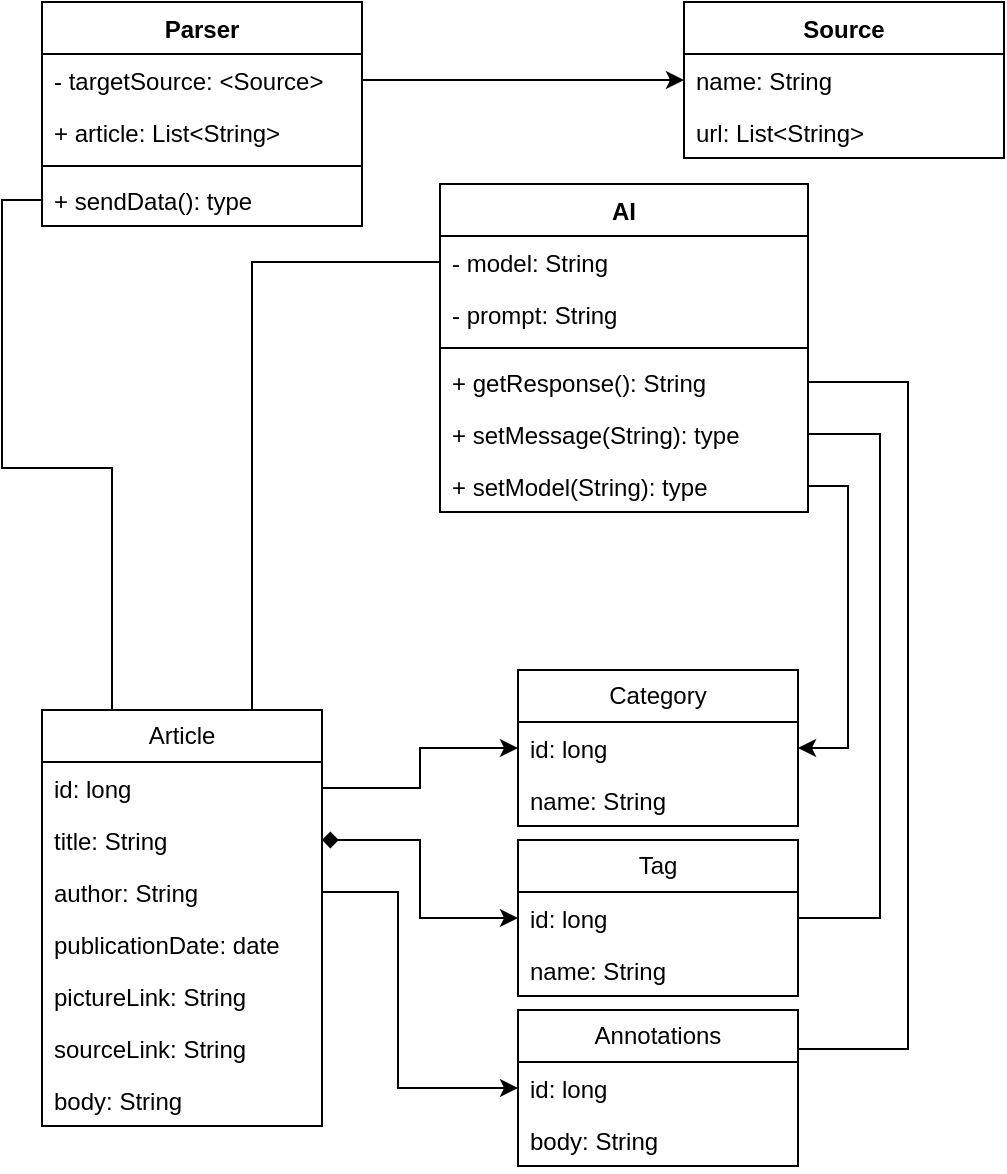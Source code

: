 <mxfile version="22.1.11" type="device">
  <diagram name="Страница — 1" id="bODvpiHZRiCXGRkBtQgi">
    <mxGraphModel dx="644" dy="556" grid="0" gridSize="10" guides="1" tooltips="1" connect="1" arrows="1" fold="1" page="0" pageScale="1" pageWidth="827" pageHeight="1169" math="0" shadow="0">
      <root>
        <mxCell id="0" />
        <mxCell id="1" parent="0" />
        <mxCell id="IppeCaJkNJgogCW80_Lr-1" value="Article" style="swimlane;fontStyle=0;childLayout=stackLayout;horizontal=1;startSize=26;fillColor=none;horizontalStack=0;resizeParent=1;resizeParentMax=0;resizeLast=0;collapsible=1;marginBottom=0;whiteSpace=wrap;html=1;" vertex="1" parent="1">
          <mxGeometry x="567" y="357" width="140" height="208" as="geometry" />
        </mxCell>
        <mxCell id="IppeCaJkNJgogCW80_Lr-2" value="id: long" style="text;strokeColor=none;fillColor=none;align=left;verticalAlign=top;spacingLeft=4;spacingRight=4;overflow=hidden;rotatable=0;points=[[0,0.5],[1,0.5]];portConstraint=eastwest;whiteSpace=wrap;html=1;" vertex="1" parent="IppeCaJkNJgogCW80_Lr-1">
          <mxGeometry y="26" width="140" height="26" as="geometry" />
        </mxCell>
        <mxCell id="IppeCaJkNJgogCW80_Lr-3" value="title: String" style="text;strokeColor=none;fillColor=none;align=left;verticalAlign=top;spacingLeft=4;spacingRight=4;overflow=hidden;rotatable=0;points=[[0,0.5],[1,0.5]];portConstraint=eastwest;whiteSpace=wrap;html=1;" vertex="1" parent="IppeCaJkNJgogCW80_Lr-1">
          <mxGeometry y="52" width="140" height="26" as="geometry" />
        </mxCell>
        <mxCell id="IppeCaJkNJgogCW80_Lr-4" value="author: String" style="text;strokeColor=none;fillColor=none;align=left;verticalAlign=top;spacingLeft=4;spacingRight=4;overflow=hidden;rotatable=0;points=[[0,0.5],[1,0.5]];portConstraint=eastwest;whiteSpace=wrap;html=1;" vertex="1" parent="IppeCaJkNJgogCW80_Lr-1">
          <mxGeometry y="78" width="140" height="26" as="geometry" />
        </mxCell>
        <mxCell id="IppeCaJkNJgogCW80_Lr-6" value="publicationDate: date" style="text;strokeColor=none;fillColor=none;align=left;verticalAlign=top;spacingLeft=4;spacingRight=4;overflow=hidden;rotatable=0;points=[[0,0.5],[1,0.5]];portConstraint=eastwest;whiteSpace=wrap;html=1;" vertex="1" parent="IppeCaJkNJgogCW80_Lr-1">
          <mxGeometry y="104" width="140" height="26" as="geometry" />
        </mxCell>
        <mxCell id="IppeCaJkNJgogCW80_Lr-7" value="pictureLink: String" style="text;strokeColor=none;fillColor=none;align=left;verticalAlign=top;spacingLeft=4;spacingRight=4;overflow=hidden;rotatable=0;points=[[0,0.5],[1,0.5]];portConstraint=eastwest;whiteSpace=wrap;html=1;" vertex="1" parent="IppeCaJkNJgogCW80_Lr-1">
          <mxGeometry y="130" width="140" height="26" as="geometry" />
        </mxCell>
        <mxCell id="IppeCaJkNJgogCW80_Lr-8" value="sourceLink: String" style="text;strokeColor=none;fillColor=none;align=left;verticalAlign=top;spacingLeft=4;spacingRight=4;overflow=hidden;rotatable=0;points=[[0,0.5],[1,0.5]];portConstraint=eastwest;whiteSpace=wrap;html=1;" vertex="1" parent="IppeCaJkNJgogCW80_Lr-1">
          <mxGeometry y="156" width="140" height="26" as="geometry" />
        </mxCell>
        <mxCell id="IppeCaJkNJgogCW80_Lr-5" value="body: String" style="text;strokeColor=none;fillColor=none;align=left;verticalAlign=top;spacingLeft=4;spacingRight=4;overflow=hidden;rotatable=0;points=[[0,0.5],[1,0.5]];portConstraint=eastwest;whiteSpace=wrap;html=1;" vertex="1" parent="IppeCaJkNJgogCW80_Lr-1">
          <mxGeometry y="182" width="140" height="26" as="geometry" />
        </mxCell>
        <mxCell id="IppeCaJkNJgogCW80_Lr-17" value="Category" style="swimlane;fontStyle=0;childLayout=stackLayout;horizontal=1;startSize=26;fillColor=none;horizontalStack=0;resizeParent=1;resizeParentMax=0;resizeLast=0;collapsible=1;marginBottom=0;whiteSpace=wrap;html=1;" vertex="1" parent="1">
          <mxGeometry x="805" y="337" width="140" height="78" as="geometry" />
        </mxCell>
        <mxCell id="IppeCaJkNJgogCW80_Lr-18" value="id: long" style="text;strokeColor=none;fillColor=none;align=left;verticalAlign=top;spacingLeft=4;spacingRight=4;overflow=hidden;rotatable=0;points=[[0,0.5],[1,0.5]];portConstraint=eastwest;whiteSpace=wrap;html=1;" vertex="1" parent="IppeCaJkNJgogCW80_Lr-17">
          <mxGeometry y="26" width="140" height="26" as="geometry" />
        </mxCell>
        <mxCell id="IppeCaJkNJgogCW80_Lr-19" value="name: String" style="text;strokeColor=none;fillColor=none;align=left;verticalAlign=top;spacingLeft=4;spacingRight=4;overflow=hidden;rotatable=0;points=[[0,0.5],[1,0.5]];portConstraint=eastwest;whiteSpace=wrap;html=1;" vertex="1" parent="IppeCaJkNJgogCW80_Lr-17">
          <mxGeometry y="52" width="140" height="26" as="geometry" />
        </mxCell>
        <mxCell id="IppeCaJkNJgogCW80_Lr-21" value="Tag" style="swimlane;fontStyle=0;childLayout=stackLayout;horizontal=1;startSize=26;fillColor=none;horizontalStack=0;resizeParent=1;resizeParentMax=0;resizeLast=0;collapsible=1;marginBottom=0;whiteSpace=wrap;html=1;" vertex="1" parent="1">
          <mxGeometry x="805" y="422" width="140" height="78" as="geometry" />
        </mxCell>
        <mxCell id="IppeCaJkNJgogCW80_Lr-22" value="id: long" style="text;strokeColor=none;fillColor=none;align=left;verticalAlign=top;spacingLeft=4;spacingRight=4;overflow=hidden;rotatable=0;points=[[0,0.5],[1,0.5]];portConstraint=eastwest;whiteSpace=wrap;html=1;" vertex="1" parent="IppeCaJkNJgogCW80_Lr-21">
          <mxGeometry y="26" width="140" height="26" as="geometry" />
        </mxCell>
        <mxCell id="IppeCaJkNJgogCW80_Lr-23" value="name: String" style="text;strokeColor=none;fillColor=none;align=left;verticalAlign=top;spacingLeft=4;spacingRight=4;overflow=hidden;rotatable=0;points=[[0,0.5],[1,0.5]];portConstraint=eastwest;whiteSpace=wrap;html=1;" vertex="1" parent="IppeCaJkNJgogCW80_Lr-21">
          <mxGeometry y="52" width="140" height="26" as="geometry" />
        </mxCell>
        <mxCell id="IppeCaJkNJgogCW80_Lr-24" value="Annotations" style="swimlane;fontStyle=0;childLayout=stackLayout;horizontal=1;startSize=26;fillColor=none;horizontalStack=0;resizeParent=1;resizeParentMax=0;resizeLast=0;collapsible=1;marginBottom=0;whiteSpace=wrap;html=1;" vertex="1" parent="1">
          <mxGeometry x="805" y="507" width="140" height="78" as="geometry" />
        </mxCell>
        <mxCell id="IppeCaJkNJgogCW80_Lr-25" value="id: long" style="text;strokeColor=none;fillColor=none;align=left;verticalAlign=top;spacingLeft=4;spacingRight=4;overflow=hidden;rotatable=0;points=[[0,0.5],[1,0.5]];portConstraint=eastwest;whiteSpace=wrap;html=1;" vertex="1" parent="IppeCaJkNJgogCW80_Lr-24">
          <mxGeometry y="26" width="140" height="26" as="geometry" />
        </mxCell>
        <mxCell id="IppeCaJkNJgogCW80_Lr-26" value="body: String" style="text;strokeColor=none;fillColor=none;align=left;verticalAlign=top;spacingLeft=4;spacingRight=4;overflow=hidden;rotatable=0;points=[[0,0.5],[1,0.5]];portConstraint=eastwest;whiteSpace=wrap;html=1;" vertex="1" parent="IppeCaJkNJgogCW80_Lr-24">
          <mxGeometry y="52" width="140" height="26" as="geometry" />
        </mxCell>
        <mxCell id="IppeCaJkNJgogCW80_Lr-27" style="edgeStyle=orthogonalEdgeStyle;rounded=0;orthogonalLoop=1;jettySize=auto;html=1;exitX=1;exitY=0.5;exitDx=0;exitDy=0;" edge="1" parent="1" source="IppeCaJkNJgogCW80_Lr-2" target="IppeCaJkNJgogCW80_Lr-18">
          <mxGeometry relative="1" as="geometry" />
        </mxCell>
        <mxCell id="IppeCaJkNJgogCW80_Lr-28" style="edgeStyle=orthogonalEdgeStyle;rounded=0;orthogonalLoop=1;jettySize=auto;html=1;exitX=1;exitY=0.5;exitDx=0;exitDy=0;entryX=0;entryY=0.5;entryDx=0;entryDy=0;startArrow=diamond;startFill=1;" edge="1" parent="1" source="IppeCaJkNJgogCW80_Lr-3" target="IppeCaJkNJgogCW80_Lr-22">
          <mxGeometry relative="1" as="geometry" />
        </mxCell>
        <mxCell id="IppeCaJkNJgogCW80_Lr-29" style="edgeStyle=orthogonalEdgeStyle;rounded=0;orthogonalLoop=1;jettySize=auto;html=1;exitX=1;exitY=0.5;exitDx=0;exitDy=0;entryX=0;entryY=0.5;entryDx=0;entryDy=0;" edge="1" parent="1" source="IppeCaJkNJgogCW80_Lr-4" target="IppeCaJkNJgogCW80_Lr-25">
          <mxGeometry relative="1" as="geometry">
            <Array as="points">
              <mxPoint x="745" y="448" />
              <mxPoint x="745" y="546" />
            </Array>
          </mxGeometry>
        </mxCell>
        <mxCell id="IppeCaJkNJgogCW80_Lr-76" style="edgeStyle=orthogonalEdgeStyle;rounded=0;orthogonalLoop=1;jettySize=auto;html=1;entryX=0.75;entryY=0;entryDx=0;entryDy=0;endArrow=none;endFill=0;exitX=0;exitY=0.5;exitDx=0;exitDy=0;" edge="1" parent="1" source="IppeCaJkNJgogCW80_Lr-38" target="IppeCaJkNJgogCW80_Lr-1">
          <mxGeometry relative="1" as="geometry" />
        </mxCell>
        <mxCell id="IppeCaJkNJgogCW80_Lr-34" value="AI" style="swimlane;fontStyle=1;align=center;verticalAlign=top;childLayout=stackLayout;horizontal=1;startSize=26;horizontalStack=0;resizeParent=1;resizeParentMax=0;resizeLast=0;collapsible=1;marginBottom=0;whiteSpace=wrap;html=1;" vertex="1" parent="1">
          <mxGeometry x="766" y="94" width="184" height="164" as="geometry" />
        </mxCell>
        <mxCell id="IppeCaJkNJgogCW80_Lr-38" value="- model: String" style="text;strokeColor=none;fillColor=none;align=left;verticalAlign=top;spacingLeft=4;spacingRight=4;overflow=hidden;rotatable=0;points=[[0,0.5],[1,0.5]];portConstraint=eastwest;whiteSpace=wrap;html=1;" vertex="1" parent="IppeCaJkNJgogCW80_Lr-34">
          <mxGeometry y="26" width="184" height="26" as="geometry" />
        </mxCell>
        <mxCell id="IppeCaJkNJgogCW80_Lr-35" value="-&amp;nbsp;prompt&lt;span style=&quot;background-color: initial;&quot;&gt;: String&lt;/span&gt;" style="text;strokeColor=none;fillColor=none;align=left;verticalAlign=top;spacingLeft=4;spacingRight=4;overflow=hidden;rotatable=0;points=[[0,0.5],[1,0.5]];portConstraint=eastwest;whiteSpace=wrap;html=1;" vertex="1" parent="IppeCaJkNJgogCW80_Lr-34">
          <mxGeometry y="52" width="184" height="26" as="geometry" />
        </mxCell>
        <mxCell id="IppeCaJkNJgogCW80_Lr-36" value="" style="line;strokeWidth=1;fillColor=none;align=left;verticalAlign=middle;spacingTop=-1;spacingLeft=3;spacingRight=3;rotatable=0;labelPosition=right;points=[];portConstraint=eastwest;strokeColor=inherit;" vertex="1" parent="IppeCaJkNJgogCW80_Lr-34">
          <mxGeometry y="78" width="184" height="8" as="geometry" />
        </mxCell>
        <mxCell id="IppeCaJkNJgogCW80_Lr-41" value="+ getResponse(&lt;span style=&quot;background-color: initial;&quot;&gt;): String&lt;/span&gt;" style="text;strokeColor=none;fillColor=none;align=left;verticalAlign=top;spacingLeft=4;spacingRight=4;overflow=hidden;rotatable=0;points=[[0,0.5],[1,0.5]];portConstraint=eastwest;whiteSpace=wrap;html=1;" vertex="1" parent="IppeCaJkNJgogCW80_Lr-34">
          <mxGeometry y="86" width="184" height="26" as="geometry" />
        </mxCell>
        <mxCell id="IppeCaJkNJgogCW80_Lr-40" value="+&amp;nbsp;setMessage(String&lt;span style=&quot;background-color: initial;&quot;&gt;): type&lt;/span&gt;" style="text;strokeColor=none;fillColor=none;align=left;verticalAlign=top;spacingLeft=4;spacingRight=4;overflow=hidden;rotatable=0;points=[[0,0.5],[1,0.5]];portConstraint=eastwest;whiteSpace=wrap;html=1;" vertex="1" parent="IppeCaJkNJgogCW80_Lr-34">
          <mxGeometry y="112" width="184" height="26" as="geometry" />
        </mxCell>
        <mxCell id="IppeCaJkNJgogCW80_Lr-37" value="+ setModel(String&lt;span style=&quot;background-color: initial;&quot;&gt;): type&lt;/span&gt;" style="text;strokeColor=none;fillColor=none;align=left;verticalAlign=top;spacingLeft=4;spacingRight=4;overflow=hidden;rotatable=0;points=[[0,0.5],[1,0.5]];portConstraint=eastwest;whiteSpace=wrap;html=1;" vertex="1" parent="IppeCaJkNJgogCW80_Lr-34">
          <mxGeometry y="138" width="184" height="26" as="geometry" />
        </mxCell>
        <mxCell id="IppeCaJkNJgogCW80_Lr-56" value="Parser" style="swimlane;fontStyle=1;align=center;verticalAlign=top;childLayout=stackLayout;horizontal=1;startSize=26;horizontalStack=0;resizeParent=1;resizeParentMax=0;resizeLast=0;collapsible=1;marginBottom=0;whiteSpace=wrap;html=1;" vertex="1" parent="1">
          <mxGeometry x="567" y="3" width="160" height="112" as="geometry" />
        </mxCell>
        <mxCell id="IppeCaJkNJgogCW80_Lr-60" value="- targetSource: &amp;lt;Source&amp;gt;" style="text;strokeColor=none;fillColor=none;align=left;verticalAlign=top;spacingLeft=4;spacingRight=4;overflow=hidden;rotatable=0;points=[[0,0.5],[1,0.5]];portConstraint=eastwest;whiteSpace=wrap;html=1;" vertex="1" parent="IppeCaJkNJgogCW80_Lr-56">
          <mxGeometry y="26" width="160" height="26" as="geometry" />
        </mxCell>
        <mxCell id="IppeCaJkNJgogCW80_Lr-57" value="+ article: List&amp;lt;String&amp;gt;" style="text;strokeColor=none;fillColor=none;align=left;verticalAlign=top;spacingLeft=4;spacingRight=4;overflow=hidden;rotatable=0;points=[[0,0.5],[1,0.5]];portConstraint=eastwest;whiteSpace=wrap;html=1;" vertex="1" parent="IppeCaJkNJgogCW80_Lr-56">
          <mxGeometry y="52" width="160" height="26" as="geometry" />
        </mxCell>
        <mxCell id="IppeCaJkNJgogCW80_Lr-58" value="" style="line;strokeWidth=1;fillColor=none;align=left;verticalAlign=middle;spacingTop=-1;spacingLeft=3;spacingRight=3;rotatable=0;labelPosition=right;points=[];portConstraint=eastwest;strokeColor=inherit;" vertex="1" parent="IppeCaJkNJgogCW80_Lr-56">
          <mxGeometry y="78" width="160" height="8" as="geometry" />
        </mxCell>
        <mxCell id="IppeCaJkNJgogCW80_Lr-59" value="+ sendData(): type" style="text;strokeColor=none;fillColor=none;align=left;verticalAlign=top;spacingLeft=4;spacingRight=4;overflow=hidden;rotatable=0;points=[[0,0.5],[1,0.5]];portConstraint=eastwest;whiteSpace=wrap;html=1;" vertex="1" parent="IppeCaJkNJgogCW80_Lr-56">
          <mxGeometry y="86" width="160" height="26" as="geometry" />
        </mxCell>
        <mxCell id="IppeCaJkNJgogCW80_Lr-61" value="Source" style="swimlane;fontStyle=1;align=center;verticalAlign=top;childLayout=stackLayout;horizontal=1;startSize=26;horizontalStack=0;resizeParent=1;resizeParentMax=0;resizeLast=0;collapsible=1;marginBottom=0;whiteSpace=wrap;html=1;" vertex="1" parent="1">
          <mxGeometry x="888" y="3" width="160" height="78" as="geometry" />
        </mxCell>
        <mxCell id="IppeCaJkNJgogCW80_Lr-62" value="name: String" style="text;strokeColor=none;fillColor=none;align=left;verticalAlign=top;spacingLeft=4;spacingRight=4;overflow=hidden;rotatable=0;points=[[0,0.5],[1,0.5]];portConstraint=eastwest;whiteSpace=wrap;html=1;" vertex="1" parent="IppeCaJkNJgogCW80_Lr-61">
          <mxGeometry y="26" width="160" height="26" as="geometry" />
        </mxCell>
        <mxCell id="IppeCaJkNJgogCW80_Lr-63" value="url: List&amp;lt;String&amp;gt;" style="text;strokeColor=none;fillColor=none;align=left;verticalAlign=top;spacingLeft=4;spacingRight=4;overflow=hidden;rotatable=0;points=[[0,0.5],[1,0.5]];portConstraint=eastwest;whiteSpace=wrap;html=1;" vertex="1" parent="IppeCaJkNJgogCW80_Lr-61">
          <mxGeometry y="52" width="160" height="26" as="geometry" />
        </mxCell>
        <mxCell id="IppeCaJkNJgogCW80_Lr-73" style="edgeStyle=orthogonalEdgeStyle;rounded=0;orthogonalLoop=1;jettySize=auto;html=1;entryX=0;entryY=0.5;entryDx=0;entryDy=0;" edge="1" parent="1" source="IppeCaJkNJgogCW80_Lr-60" target="IppeCaJkNJgogCW80_Lr-62">
          <mxGeometry relative="1" as="geometry" />
        </mxCell>
        <mxCell id="IppeCaJkNJgogCW80_Lr-77" style="edgeStyle=orthogonalEdgeStyle;rounded=0;orthogonalLoop=1;jettySize=auto;html=1;exitX=1;exitY=0.5;exitDx=0;exitDy=0;entryX=1;entryY=0.5;entryDx=0;entryDy=0;" edge="1" parent="1" source="IppeCaJkNJgogCW80_Lr-37" target="IppeCaJkNJgogCW80_Lr-18">
          <mxGeometry relative="1" as="geometry" />
        </mxCell>
        <mxCell id="IppeCaJkNJgogCW80_Lr-78" style="edgeStyle=orthogonalEdgeStyle;rounded=0;orthogonalLoop=1;jettySize=auto;html=1;entryX=1;entryY=0.5;entryDx=0;entryDy=0;endArrow=none;endFill=0;" edge="1" parent="1" source="IppeCaJkNJgogCW80_Lr-40" target="IppeCaJkNJgogCW80_Lr-22">
          <mxGeometry relative="1" as="geometry">
            <Array as="points">
              <mxPoint x="986" y="219" />
              <mxPoint x="986" y="461" />
            </Array>
          </mxGeometry>
        </mxCell>
        <mxCell id="IppeCaJkNJgogCW80_Lr-79" style="edgeStyle=orthogonalEdgeStyle;rounded=0;orthogonalLoop=1;jettySize=auto;html=1;entryX=1;entryY=0.25;entryDx=0;entryDy=0;endArrow=none;endFill=0;" edge="1" parent="1" source="IppeCaJkNJgogCW80_Lr-41" target="IppeCaJkNJgogCW80_Lr-24">
          <mxGeometry relative="1" as="geometry">
            <Array as="points">
              <mxPoint x="1000" y="193" />
              <mxPoint x="1000" y="526" />
            </Array>
          </mxGeometry>
        </mxCell>
        <mxCell id="IppeCaJkNJgogCW80_Lr-80" style="edgeStyle=orthogonalEdgeStyle;rounded=0;orthogonalLoop=1;jettySize=auto;html=1;entryX=0.25;entryY=0;entryDx=0;entryDy=0;endArrow=none;endFill=0;" edge="1" parent="1" source="IppeCaJkNJgogCW80_Lr-59" target="IppeCaJkNJgogCW80_Lr-1">
          <mxGeometry relative="1" as="geometry" />
        </mxCell>
      </root>
    </mxGraphModel>
  </diagram>
</mxfile>
